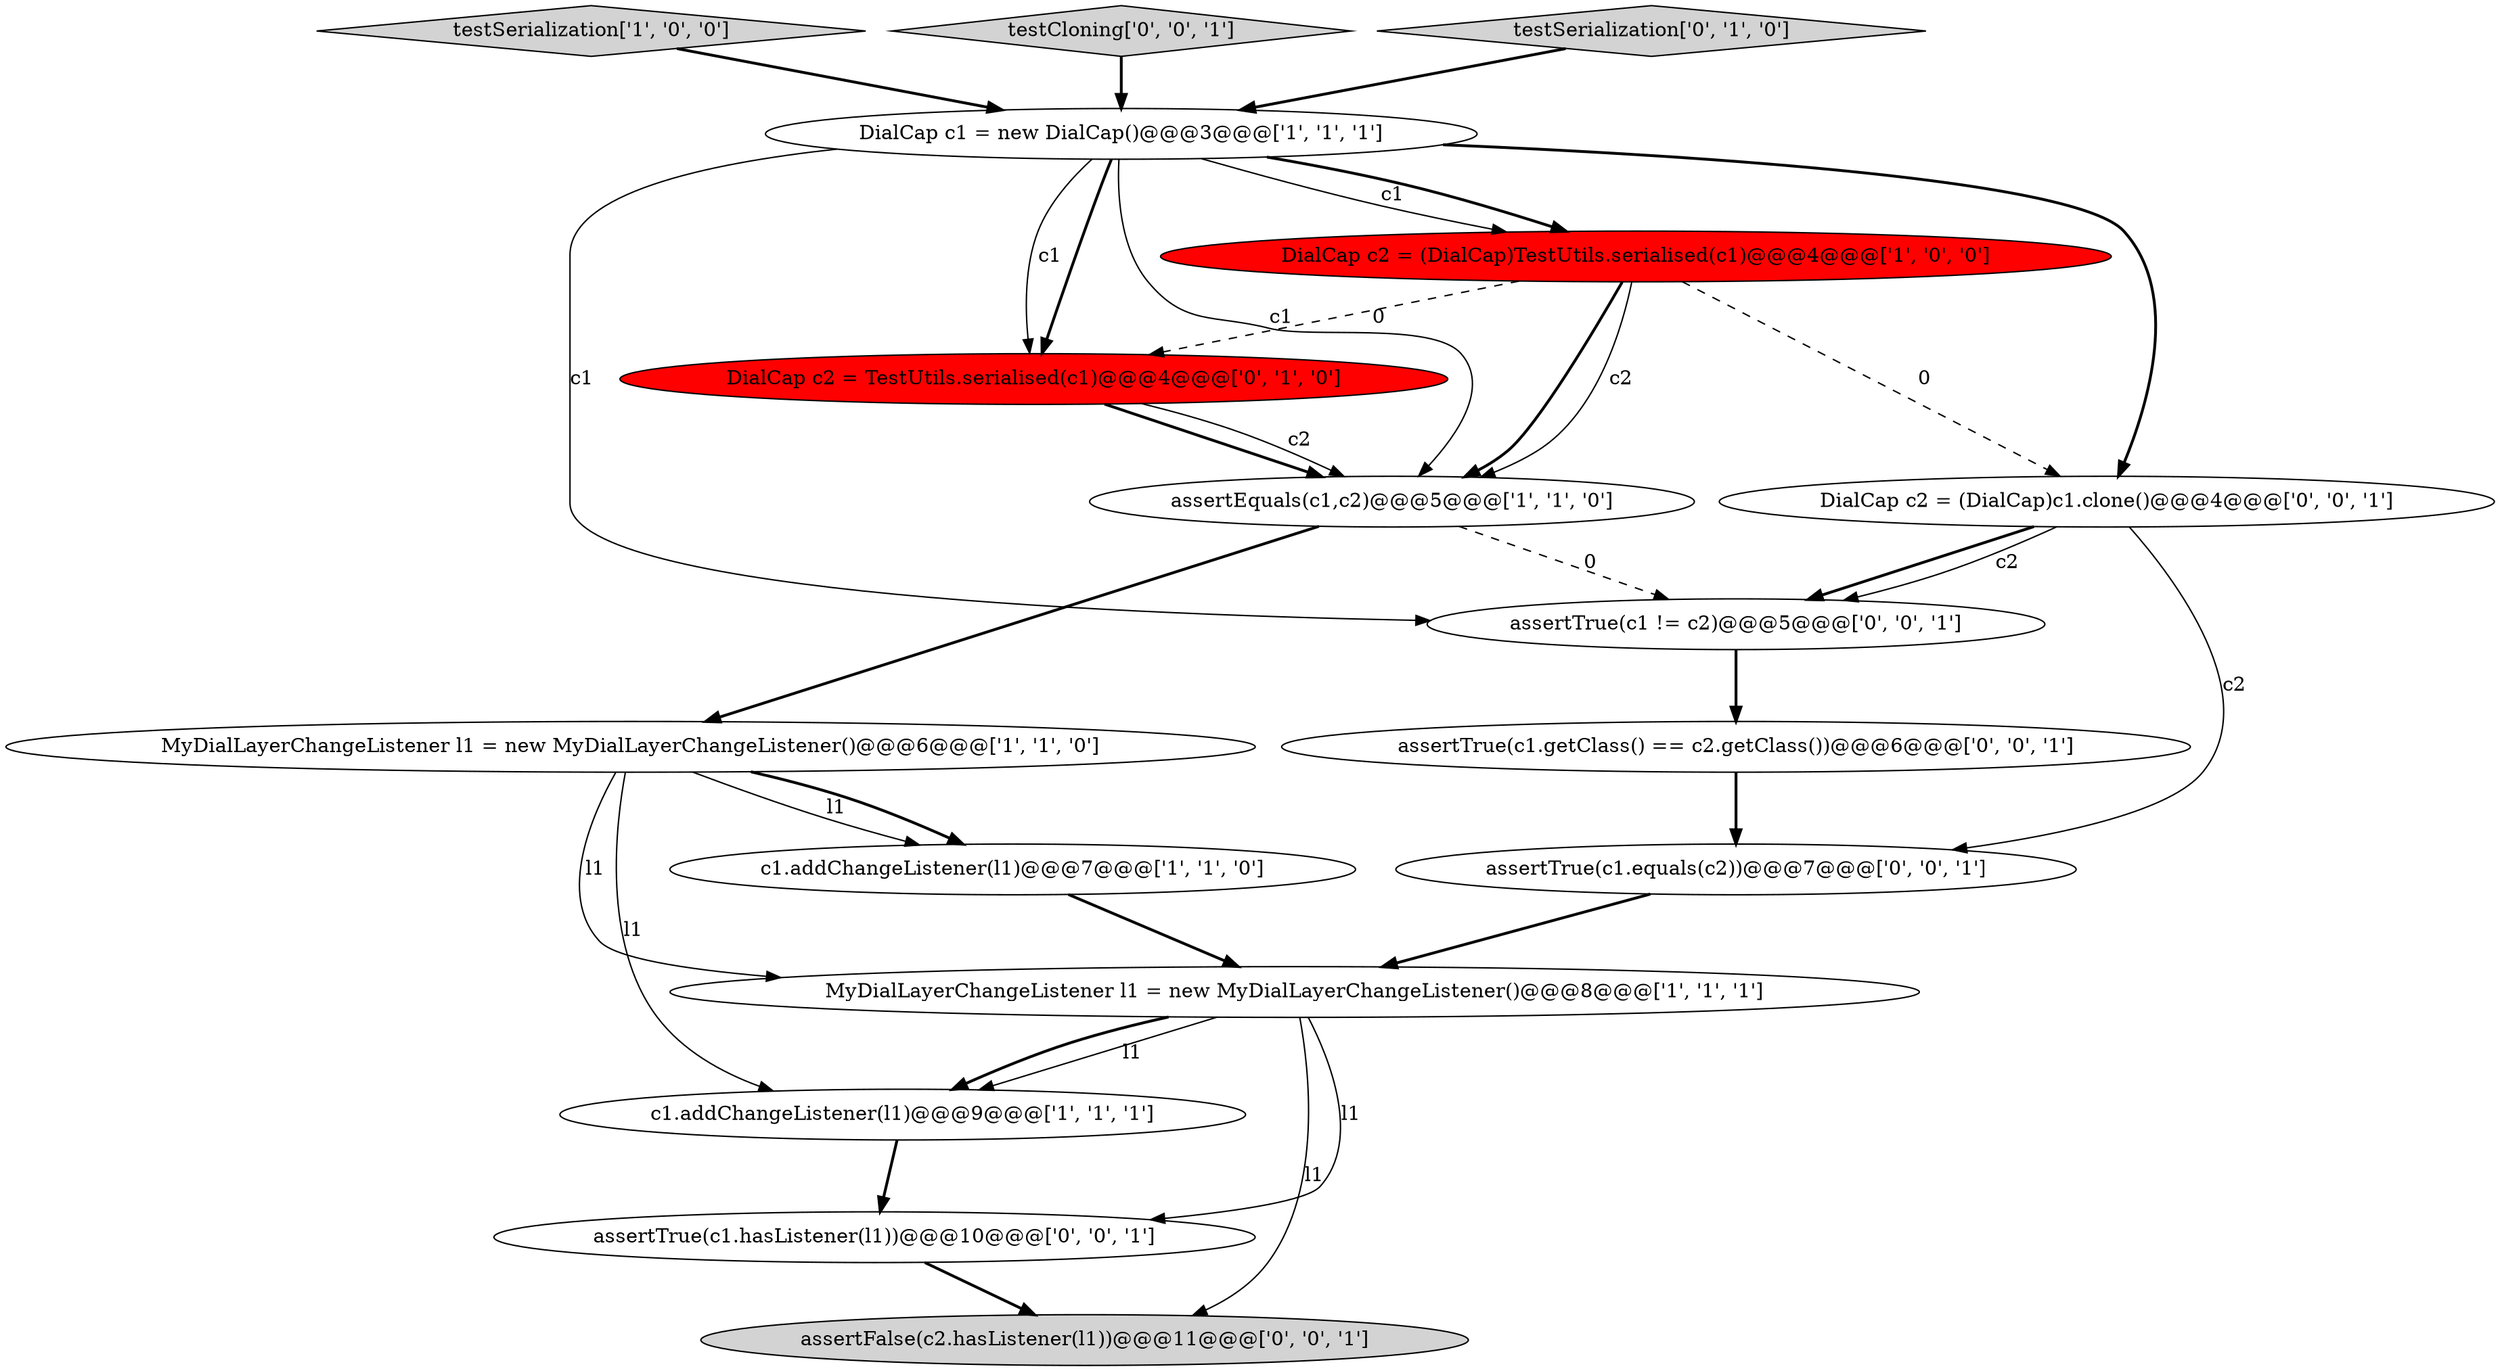 digraph {
5 [style = filled, label = "DialCap c1 = new DialCap()@@@3@@@['1', '1', '1']", fillcolor = white, shape = ellipse image = "AAA0AAABBB1BBB"];
1 [style = filled, label = "testSerialization['1', '0', '0']", fillcolor = lightgray, shape = diamond image = "AAA0AAABBB1BBB"];
4 [style = filled, label = "MyDialLayerChangeListener l1 = new MyDialLayerChangeListener()@@@6@@@['1', '1', '0']", fillcolor = white, shape = ellipse image = "AAA0AAABBB1BBB"];
12 [style = filled, label = "assertTrue(c1.equals(c2))@@@7@@@['0', '0', '1']", fillcolor = white, shape = ellipse image = "AAA0AAABBB3BBB"];
10 [style = filled, label = "assertTrue(c1.hasListener(l1))@@@10@@@['0', '0', '1']", fillcolor = white, shape = ellipse image = "AAA0AAABBB3BBB"];
6 [style = filled, label = "DialCap c2 = (DialCap)TestUtils.serialised(c1)@@@4@@@['1', '0', '0']", fillcolor = red, shape = ellipse image = "AAA1AAABBB1BBB"];
9 [style = filled, label = "DialCap c2 = TestUtils.serialised(c1)@@@4@@@['0', '1', '0']", fillcolor = red, shape = ellipse image = "AAA1AAABBB2BBB"];
13 [style = filled, label = "testCloning['0', '0', '1']", fillcolor = lightgray, shape = diamond image = "AAA0AAABBB3BBB"];
0 [style = filled, label = "c1.addChangeListener(l1)@@@7@@@['1', '1', '0']", fillcolor = white, shape = ellipse image = "AAA0AAABBB1BBB"];
7 [style = filled, label = "c1.addChangeListener(l1)@@@9@@@['1', '1', '1']", fillcolor = white, shape = ellipse image = "AAA0AAABBB1BBB"];
16 [style = filled, label = "DialCap c2 = (DialCap)c1.clone()@@@4@@@['0', '0', '1']", fillcolor = white, shape = ellipse image = "AAA0AAABBB3BBB"];
3 [style = filled, label = "MyDialLayerChangeListener l1 = new MyDialLayerChangeListener()@@@8@@@['1', '1', '1']", fillcolor = white, shape = ellipse image = "AAA0AAABBB1BBB"];
2 [style = filled, label = "assertEquals(c1,c2)@@@5@@@['1', '1', '0']", fillcolor = white, shape = ellipse image = "AAA0AAABBB1BBB"];
8 [style = filled, label = "testSerialization['0', '1', '0']", fillcolor = lightgray, shape = diamond image = "AAA0AAABBB2BBB"];
15 [style = filled, label = "assertFalse(c2.hasListener(l1))@@@11@@@['0', '0', '1']", fillcolor = lightgray, shape = ellipse image = "AAA0AAABBB3BBB"];
14 [style = filled, label = "assertTrue(c1.getClass() == c2.getClass())@@@6@@@['0', '0', '1']", fillcolor = white, shape = ellipse image = "AAA0AAABBB3BBB"];
11 [style = filled, label = "assertTrue(c1 != c2)@@@5@@@['0', '0', '1']", fillcolor = white, shape = ellipse image = "AAA0AAABBB3BBB"];
1->5 [style = bold, label=""];
0->3 [style = bold, label=""];
16->11 [style = bold, label=""];
10->15 [style = bold, label=""];
3->7 [style = solid, label="l1"];
5->9 [style = bold, label=""];
4->3 [style = solid, label="l1"];
16->11 [style = solid, label="c2"];
4->0 [style = solid, label="l1"];
9->2 [style = bold, label=""];
3->10 [style = solid, label="l1"];
11->14 [style = bold, label=""];
4->7 [style = solid, label="l1"];
7->10 [style = bold, label=""];
6->9 [style = dashed, label="0"];
16->12 [style = solid, label="c2"];
3->15 [style = solid, label="l1"];
5->9 [style = solid, label="c1"];
2->4 [style = bold, label=""];
5->2 [style = solid, label="c1"];
4->0 [style = bold, label=""];
6->2 [style = bold, label=""];
6->2 [style = solid, label="c2"];
5->16 [style = bold, label=""];
5->6 [style = solid, label="c1"];
6->16 [style = dashed, label="0"];
5->6 [style = bold, label=""];
8->5 [style = bold, label=""];
3->7 [style = bold, label=""];
9->2 [style = solid, label="c2"];
14->12 [style = bold, label=""];
5->11 [style = solid, label="c1"];
13->5 [style = bold, label=""];
2->11 [style = dashed, label="0"];
12->3 [style = bold, label=""];
}
